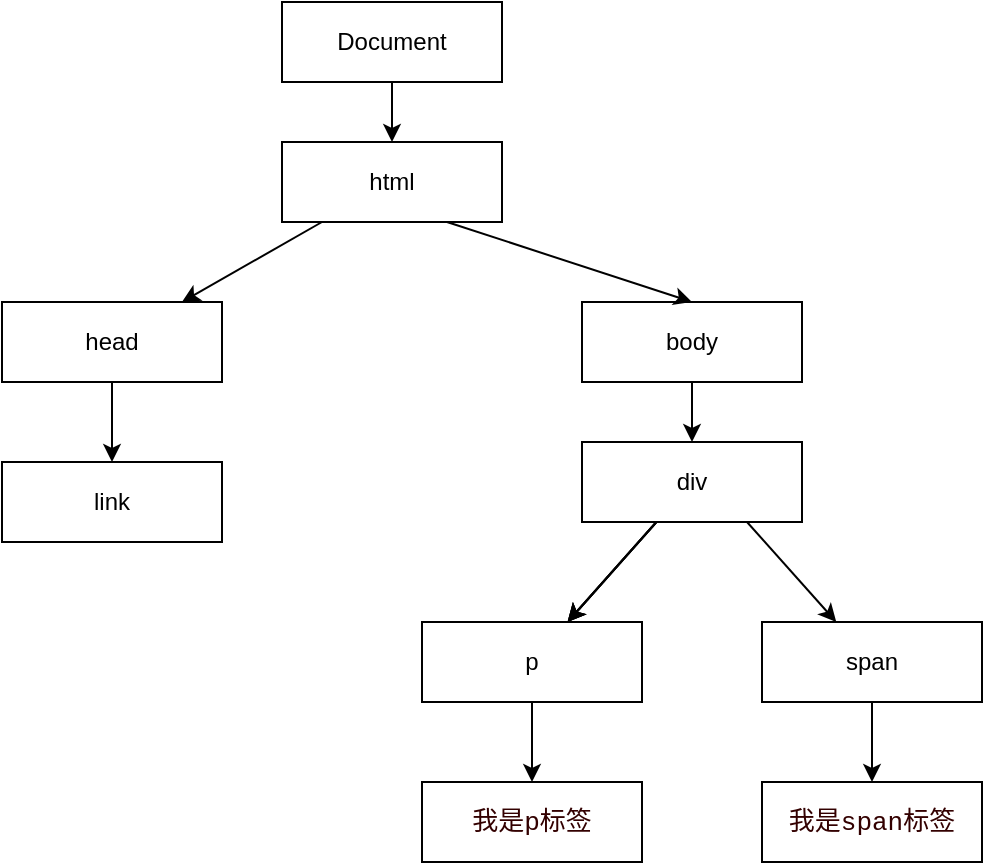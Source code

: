 <mxfile version="20.3.0" type="github">
  <diagram id="x7uObS_zyOKbXY__8dLF" name="第 1 页">
    <mxGraphModel dx="1120" dy="1054" grid="1" gridSize="10" guides="1" tooltips="1" connect="1" arrows="1" fold="1" page="1" pageScale="1" pageWidth="827" pageHeight="1169" math="0" shadow="0">
      <root>
        <mxCell id="0" />
        <mxCell id="1" parent="0" />
        <mxCell id="cZjdY-NN3UJoRiiDsmOw-4" value="" style="edgeStyle=orthogonalEdgeStyle;rounded=0;orthogonalLoop=1;jettySize=auto;html=1;" edge="1" parent="1" source="cZjdY-NN3UJoRiiDsmOw-1" target="cZjdY-NN3UJoRiiDsmOw-3">
          <mxGeometry relative="1" as="geometry" />
        </mxCell>
        <mxCell id="cZjdY-NN3UJoRiiDsmOw-1" value="&lt;div&gt;Document&lt;/div&gt;" style="rounded=0;whiteSpace=wrap;html=1;" vertex="1" parent="1">
          <mxGeometry x="200" y="80" width="110" height="40" as="geometry" />
        </mxCell>
        <mxCell id="cZjdY-NN3UJoRiiDsmOw-6" value="" style="rounded=0;orthogonalLoop=1;jettySize=auto;html=1;" edge="1" parent="1" source="cZjdY-NN3UJoRiiDsmOw-3" target="cZjdY-NN3UJoRiiDsmOw-5">
          <mxGeometry relative="1" as="geometry" />
        </mxCell>
        <mxCell id="cZjdY-NN3UJoRiiDsmOw-3" value="&lt;div&gt;html&lt;/div&gt;" style="rounded=0;whiteSpace=wrap;html=1;" vertex="1" parent="1">
          <mxGeometry x="200" y="150" width="110" height="40" as="geometry" />
        </mxCell>
        <mxCell id="cZjdY-NN3UJoRiiDsmOw-10" value="" style="edgeStyle=none;rounded=0;orthogonalLoop=1;jettySize=auto;html=1;" edge="1" parent="1" source="cZjdY-NN3UJoRiiDsmOw-5" target="cZjdY-NN3UJoRiiDsmOw-9">
          <mxGeometry relative="1" as="geometry" />
        </mxCell>
        <mxCell id="cZjdY-NN3UJoRiiDsmOw-5" value="&lt;div&gt;head&lt;/div&gt;" style="rounded=0;whiteSpace=wrap;html=1;" vertex="1" parent="1">
          <mxGeometry x="60" y="230" width="110" height="40" as="geometry" />
        </mxCell>
        <mxCell id="cZjdY-NN3UJoRiiDsmOw-12" value="" style="edgeStyle=none;rounded=0;orthogonalLoop=1;jettySize=auto;html=1;" edge="1" parent="1" source="cZjdY-NN3UJoRiiDsmOw-7" target="cZjdY-NN3UJoRiiDsmOw-11">
          <mxGeometry relative="1" as="geometry" />
        </mxCell>
        <mxCell id="cZjdY-NN3UJoRiiDsmOw-7" value="body" style="rounded=0;whiteSpace=wrap;html=1;" vertex="1" parent="1">
          <mxGeometry x="350" y="230" width="110" height="40" as="geometry" />
        </mxCell>
        <mxCell id="cZjdY-NN3UJoRiiDsmOw-8" value="" style="rounded=0;orthogonalLoop=1;jettySize=auto;html=1;exitX=0.75;exitY=1;exitDx=0;exitDy=0;entryX=0.5;entryY=0;entryDx=0;entryDy=0;" edge="1" parent="1" source="cZjdY-NN3UJoRiiDsmOw-3" target="cZjdY-NN3UJoRiiDsmOw-7">
          <mxGeometry relative="1" as="geometry">
            <mxPoint x="245" y="200" as="sourcePoint" />
            <mxPoint x="205" y="240" as="targetPoint" />
          </mxGeometry>
        </mxCell>
        <mxCell id="cZjdY-NN3UJoRiiDsmOw-9" value="link" style="rounded=0;whiteSpace=wrap;html=1;" vertex="1" parent="1">
          <mxGeometry x="60" y="310" width="110" height="40" as="geometry" />
        </mxCell>
        <mxCell id="cZjdY-NN3UJoRiiDsmOw-14" value="" style="edgeStyle=none;rounded=0;orthogonalLoop=1;jettySize=auto;html=1;" edge="1" parent="1" source="cZjdY-NN3UJoRiiDsmOw-11" target="cZjdY-NN3UJoRiiDsmOw-13">
          <mxGeometry relative="1" as="geometry" />
        </mxCell>
        <mxCell id="cZjdY-NN3UJoRiiDsmOw-15" value="" style="edgeStyle=none;rounded=0;orthogonalLoop=1;jettySize=auto;html=1;" edge="1" parent="1" source="cZjdY-NN3UJoRiiDsmOw-11" target="cZjdY-NN3UJoRiiDsmOw-13">
          <mxGeometry relative="1" as="geometry" />
        </mxCell>
        <mxCell id="cZjdY-NN3UJoRiiDsmOw-16" value="" style="edgeStyle=none;rounded=0;orthogonalLoop=1;jettySize=auto;html=1;" edge="1" parent="1" source="cZjdY-NN3UJoRiiDsmOw-11" target="cZjdY-NN3UJoRiiDsmOw-13">
          <mxGeometry relative="1" as="geometry" />
        </mxCell>
        <mxCell id="cZjdY-NN3UJoRiiDsmOw-11" value="div" style="rounded=0;whiteSpace=wrap;html=1;" vertex="1" parent="1">
          <mxGeometry x="350" y="300" width="110" height="40" as="geometry" />
        </mxCell>
        <mxCell id="cZjdY-NN3UJoRiiDsmOw-20" value="" style="edgeStyle=none;rounded=0;orthogonalLoop=1;jettySize=auto;html=1;" edge="1" parent="1" source="cZjdY-NN3UJoRiiDsmOw-13" target="cZjdY-NN3UJoRiiDsmOw-19">
          <mxGeometry relative="1" as="geometry" />
        </mxCell>
        <mxCell id="cZjdY-NN3UJoRiiDsmOw-13" value="&lt;div&gt;p&lt;/div&gt;" style="rounded=0;whiteSpace=wrap;html=1;" vertex="1" parent="1">
          <mxGeometry x="270" y="390" width="110" height="40" as="geometry" />
        </mxCell>
        <mxCell id="cZjdY-NN3UJoRiiDsmOw-17" value="" style="edgeStyle=none;rounded=0;orthogonalLoop=1;jettySize=auto;html=1;exitX=0.75;exitY=1;exitDx=0;exitDy=0;" edge="1" parent="1" target="cZjdY-NN3UJoRiiDsmOw-18" source="cZjdY-NN3UJoRiiDsmOw-11">
          <mxGeometry relative="1" as="geometry">
            <mxPoint x="557.222" y="340" as="sourcePoint" />
          </mxGeometry>
        </mxCell>
        <mxCell id="cZjdY-NN3UJoRiiDsmOw-22" value="" style="edgeStyle=none;rounded=0;orthogonalLoop=1;jettySize=auto;html=1;" edge="1" parent="1" source="cZjdY-NN3UJoRiiDsmOw-18" target="cZjdY-NN3UJoRiiDsmOw-21">
          <mxGeometry relative="1" as="geometry" />
        </mxCell>
        <mxCell id="cZjdY-NN3UJoRiiDsmOw-18" value="span" style="rounded=0;whiteSpace=wrap;html=1;" vertex="1" parent="1">
          <mxGeometry x="440" y="390" width="110" height="40" as="geometry" />
        </mxCell>
        <mxCell id="cZjdY-NN3UJoRiiDsmOw-19" value="&lt;div style=&quot;font-family: Menlo, Monaco, &amp;quot;Courier New&amp;quot;, monospace; font-weight: normal; font-size: 13px; line-height: 20px;&quot;&gt;&lt;div&gt;&lt;font color=&quot;#330000&quot;&gt;&lt;span style=&quot;background-color: rgb(255, 255, 255);&quot;&gt;我是p标签&lt;/span&gt;&lt;/font&gt;&lt;/div&gt;&lt;/div&gt;" style="rounded=0;whiteSpace=wrap;html=1;" vertex="1" parent="1">
          <mxGeometry x="270" y="470" width="110" height="40" as="geometry" />
        </mxCell>
        <mxCell id="cZjdY-NN3UJoRiiDsmOw-21" value="&lt;div style=&quot;font-family: Menlo, Monaco, &amp;quot;Courier New&amp;quot;, monospace; font-weight: normal; font-size: 13px; line-height: 20px;&quot;&gt;&lt;div&gt;&lt;span style=&quot;background-color: rgb(255, 255, 255);&quot;&gt;&lt;font color=&quot;#330000&quot;&gt;我是span标签&lt;/font&gt;&lt;/span&gt;&lt;/div&gt;&lt;/div&gt;" style="rounded=0;whiteSpace=wrap;html=1;" vertex="1" parent="1">
          <mxGeometry x="440" y="470" width="110" height="40" as="geometry" />
        </mxCell>
      </root>
    </mxGraphModel>
  </diagram>
</mxfile>
